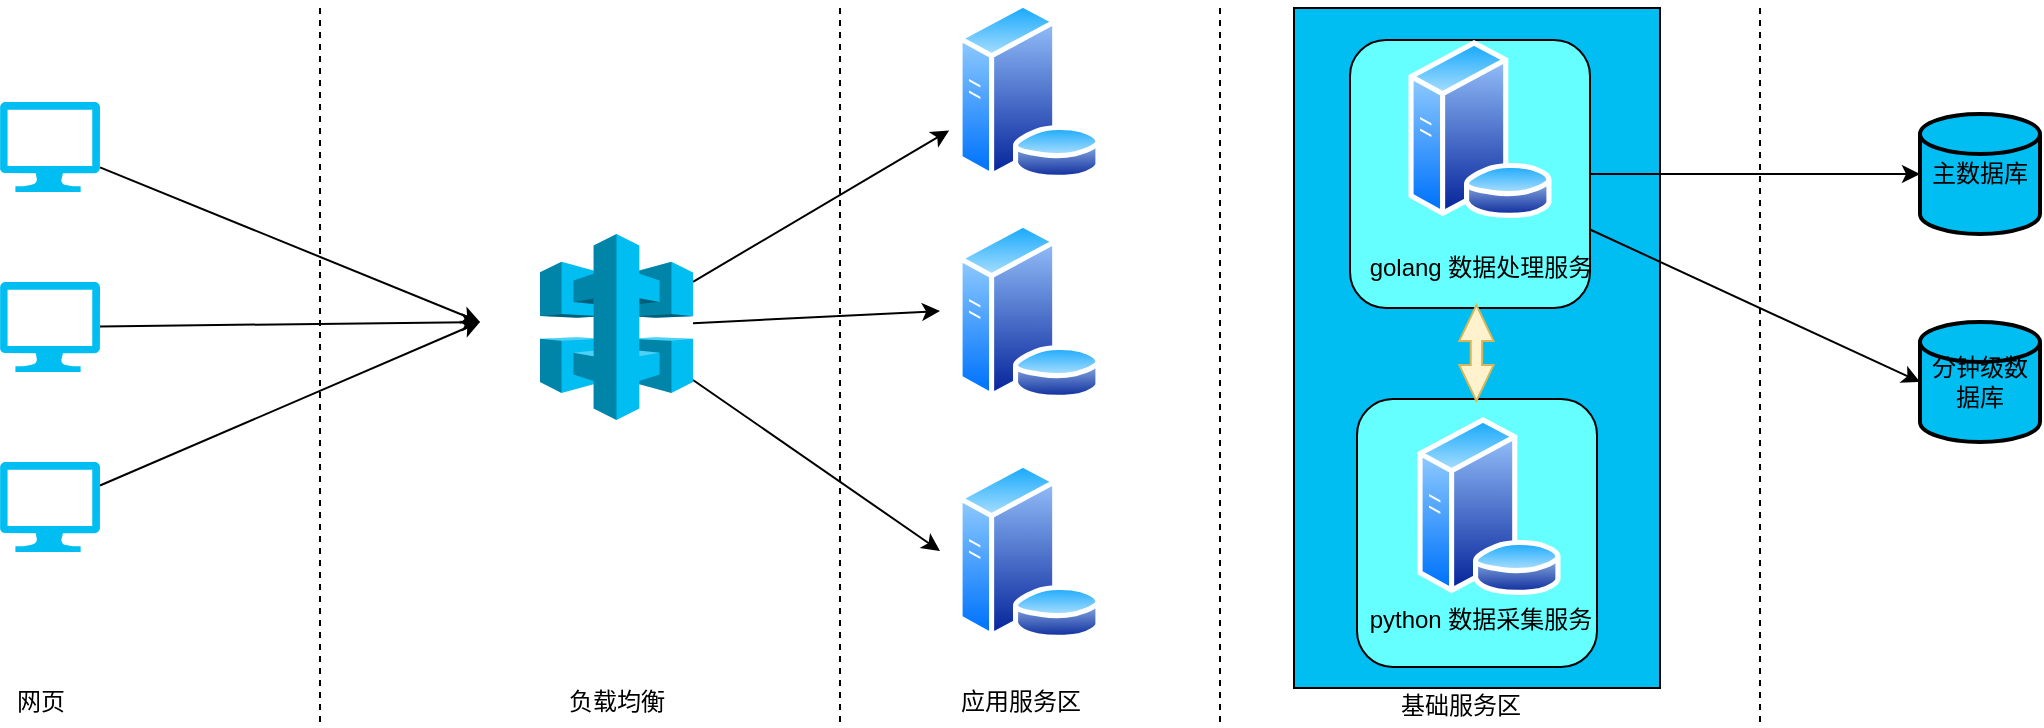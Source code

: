 <mxfile version="15.8.3" type="github">
  <diagram name="Page-1" id="7a6c530e-6e37-e111-ec74-82921da8cc10">
    <mxGraphModel dx="948" dy="542" grid="1" gridSize="10" guides="1" tooltips="1" connect="1" arrows="1" fold="1" page="1" pageScale="1.5" pageWidth="1169" pageHeight="826" background="none" math="0" shadow="0">
      <root>
        <mxCell id="0" style=";html=1;" />
        <mxCell id="1" style=";html=1;" parent="0" />
        <mxCell id="UQ-vGMDMijCBS2E-WO_m-31" value="" style="rounded=0;whiteSpace=wrap;html=1;fillColor=#00BEF2;" vertex="1" parent="1">
          <mxGeometry x="767" y="403" width="183" height="340" as="geometry" />
        </mxCell>
        <mxCell id="UQ-vGMDMijCBS2E-WO_m-36" value="" style="rounded=1;whiteSpace=wrap;html=1;fillColor=#66FFFF;" vertex="1" parent="1">
          <mxGeometry x="798.5" y="598.5" width="120" height="134" as="geometry" />
        </mxCell>
        <mxCell id="UQ-vGMDMijCBS2E-WO_m-44" style="edgeStyle=none;rounded=0;orthogonalLoop=1;jettySize=auto;html=1;entryX=0;entryY=0.5;entryDx=0;entryDy=0;entryPerimeter=0;" edge="1" parent="1" source="UQ-vGMDMijCBS2E-WO_m-35" target="UQ-vGMDMijCBS2E-WO_m-42">
          <mxGeometry relative="1" as="geometry" />
        </mxCell>
        <mxCell id="UQ-vGMDMijCBS2E-WO_m-45" style="edgeStyle=none;rounded=0;orthogonalLoop=1;jettySize=auto;html=1;entryX=0;entryY=0.5;entryDx=0;entryDy=0;entryPerimeter=0;" edge="1" parent="1" source="UQ-vGMDMijCBS2E-WO_m-35" target="UQ-vGMDMijCBS2E-WO_m-43">
          <mxGeometry relative="1" as="geometry" />
        </mxCell>
        <mxCell id="UQ-vGMDMijCBS2E-WO_m-35" value="" style="rounded=1;whiteSpace=wrap;html=1;fillColor=#66FFFF;" vertex="1" parent="1">
          <mxGeometry x="795" y="419" width="120" height="134" as="geometry" />
        </mxCell>
        <mxCell id="UQ-vGMDMijCBS2E-WO_m-7" style="rounded=0;orthogonalLoop=1;jettySize=auto;html=1;" edge="1" parent="1" source="UQ-vGMDMijCBS2E-WO_m-1">
          <mxGeometry relative="1" as="geometry">
            <mxPoint x="360" y="560" as="targetPoint" />
          </mxGeometry>
        </mxCell>
        <mxCell id="UQ-vGMDMijCBS2E-WO_m-1" value="" style="verticalLabelPosition=bottom;html=1;verticalAlign=top;align=center;strokeColor=none;fillColor=#00BEF2;shape=mxgraph.azure.computer;pointerEvents=1;" vertex="1" parent="1">
          <mxGeometry x="120" y="450" width="50" height="45" as="geometry" />
        </mxCell>
        <mxCell id="UQ-vGMDMijCBS2E-WO_m-9" style="edgeStyle=none;rounded=0;orthogonalLoop=1;jettySize=auto;html=1;" edge="1" parent="1" source="UQ-vGMDMijCBS2E-WO_m-2">
          <mxGeometry relative="1" as="geometry">
            <mxPoint x="360" y="560" as="targetPoint" />
          </mxGeometry>
        </mxCell>
        <mxCell id="UQ-vGMDMijCBS2E-WO_m-2" value="" style="verticalLabelPosition=bottom;html=1;verticalAlign=top;align=center;strokeColor=none;fillColor=#00BEF2;shape=mxgraph.azure.computer;pointerEvents=1;" vertex="1" parent="1">
          <mxGeometry x="120" y="540" width="50" height="45" as="geometry" />
        </mxCell>
        <mxCell id="UQ-vGMDMijCBS2E-WO_m-10" style="edgeStyle=none;rounded=0;orthogonalLoop=1;jettySize=auto;html=1;" edge="1" parent="1" source="UQ-vGMDMijCBS2E-WO_m-3">
          <mxGeometry relative="1" as="geometry">
            <mxPoint x="360" y="560" as="targetPoint" />
          </mxGeometry>
        </mxCell>
        <mxCell id="UQ-vGMDMijCBS2E-WO_m-3" value="" style="verticalLabelPosition=bottom;html=1;verticalAlign=top;align=center;strokeColor=none;fillColor=#00BEF2;shape=mxgraph.azure.computer;pointerEvents=1;" vertex="1" parent="1">
          <mxGeometry x="120" y="630" width="50" height="45" as="geometry" />
        </mxCell>
        <mxCell id="UQ-vGMDMijCBS2E-WO_m-6" value="" style="endArrow=none;dashed=1;html=1;rounded=0;" edge="1" parent="1">
          <mxGeometry width="50" height="50" relative="1" as="geometry">
            <mxPoint x="280" y="760" as="sourcePoint" />
            <mxPoint x="280" y="400" as="targetPoint" />
          </mxGeometry>
        </mxCell>
        <mxCell id="UQ-vGMDMijCBS2E-WO_m-24" style="edgeStyle=none;rounded=0;orthogonalLoop=1;jettySize=auto;html=1;entryX=0;entryY=0.75;entryDx=0;entryDy=0;" edge="1" parent="1" source="UQ-vGMDMijCBS2E-WO_m-14" target="UQ-vGMDMijCBS2E-WO_m-18">
          <mxGeometry relative="1" as="geometry" />
        </mxCell>
        <mxCell id="UQ-vGMDMijCBS2E-WO_m-25" style="edgeStyle=none;rounded=0;orthogonalLoop=1;jettySize=auto;html=1;entryX=0;entryY=0.5;entryDx=0;entryDy=0;" edge="1" parent="1" source="UQ-vGMDMijCBS2E-WO_m-14" target="UQ-vGMDMijCBS2E-WO_m-21">
          <mxGeometry relative="1" as="geometry" />
        </mxCell>
        <mxCell id="UQ-vGMDMijCBS2E-WO_m-26" style="edgeStyle=none;rounded=0;orthogonalLoop=1;jettySize=auto;html=1;entryX=0;entryY=0.5;entryDx=0;entryDy=0;" edge="1" parent="1" source="UQ-vGMDMijCBS2E-WO_m-14" target="UQ-vGMDMijCBS2E-WO_m-22">
          <mxGeometry relative="1" as="geometry" />
        </mxCell>
        <mxCell id="UQ-vGMDMijCBS2E-WO_m-14" value="" style="outlineConnect=0;dashed=0;verticalLabelPosition=bottom;verticalAlign=top;align=center;html=1;shape=mxgraph.aws3.api_gateway;fillColor=#00BEF2;gradientColor=none;" vertex="1" parent="1">
          <mxGeometry x="390" y="516" width="76.5" height="93" as="geometry" />
        </mxCell>
        <mxCell id="UQ-vGMDMijCBS2E-WO_m-15" value="负载均衡" style="text;html=1;align=center;verticalAlign=middle;resizable=0;points=[];autosize=1;strokeColor=none;fillColor=none;" vertex="1" parent="1">
          <mxGeometry x="398.25" y="740" width="60" height="20" as="geometry" />
        </mxCell>
        <mxCell id="UQ-vGMDMijCBS2E-WO_m-16" value="网页" style="text;html=1;align=center;verticalAlign=middle;resizable=0;points=[];autosize=1;strokeColor=none;fillColor=none;" vertex="1" parent="1">
          <mxGeometry x="120" y="740" width="40" height="20" as="geometry" />
        </mxCell>
        <mxCell id="UQ-vGMDMijCBS2E-WO_m-17" value="" style="endArrow=none;dashed=1;html=1;rounded=0;" edge="1" parent="1">
          <mxGeometry width="50" height="50" relative="1" as="geometry">
            <mxPoint x="540" y="760" as="sourcePoint" />
            <mxPoint x="540" y="400" as="targetPoint" />
          </mxGeometry>
        </mxCell>
        <mxCell id="UQ-vGMDMijCBS2E-WO_m-18" value="" style="aspect=fixed;perimeter=ellipsePerimeter;html=1;align=center;shadow=0;dashed=0;spacingTop=3;image;image=img/lib/active_directory/database_server.svg;fontFamily=Helvetica;fontSize=12;fontColor=rgba(0, 0, 0, 1);strokeColor=rgba(0, 0, 0, 1);fillColor=#00BEF2;" vertex="1" parent="1">
          <mxGeometry x="590" y="400" width="89" height="89" as="geometry" />
        </mxCell>
        <mxCell id="UQ-vGMDMijCBS2E-WO_m-21" value="" style="aspect=fixed;perimeter=ellipsePerimeter;html=1;align=center;shadow=0;dashed=0;spacingTop=3;image;image=img/lib/active_directory/database_server.svg;fontFamily=Helvetica;fontSize=12;fontColor=rgba(0, 0, 0, 1);strokeColor=rgba(0, 0, 0, 1);fillColor=#00BEF2;" vertex="1" parent="1">
          <mxGeometry x="590" y="510" width="89" height="89" as="geometry" />
        </mxCell>
        <mxCell id="UQ-vGMDMijCBS2E-WO_m-22" value="" style="aspect=fixed;perimeter=ellipsePerimeter;html=1;align=center;shadow=0;dashed=0;spacingTop=3;image;image=img/lib/active_directory/database_server.svg;fontFamily=Helvetica;fontSize=12;fontColor=rgba(0, 0, 0, 1);strokeColor=rgba(0, 0, 0, 1);fillColor=#00BEF2;" vertex="1" parent="1">
          <mxGeometry x="590" y="630" width="89" height="89" as="geometry" />
        </mxCell>
        <mxCell id="UQ-vGMDMijCBS2E-WO_m-23" value="应用服务区" style="text;html=1;align=center;verticalAlign=middle;resizable=0;points=[];autosize=1;strokeColor=none;fillColor=none;" vertex="1" parent="1">
          <mxGeometry x="590" y="740" width="80" height="20" as="geometry" />
        </mxCell>
        <mxCell id="UQ-vGMDMijCBS2E-WO_m-27" value="" style="endArrow=none;dashed=1;html=1;rounded=0;" edge="1" parent="1">
          <mxGeometry width="50" height="50" relative="1" as="geometry">
            <mxPoint x="730" y="760" as="sourcePoint" />
            <mxPoint x="730" y="400" as="targetPoint" />
          </mxGeometry>
        </mxCell>
        <mxCell id="UQ-vGMDMijCBS2E-WO_m-28" value="" style="aspect=fixed;perimeter=ellipsePerimeter;html=1;align=center;shadow=0;dashed=0;spacingTop=3;image;image=img/lib/active_directory/database_server.svg;fontFamily=Helvetica;fontSize=12;fontColor=rgba(0, 0, 0, 1);strokeColor=rgba(0, 0, 0, 1);fillColor=#00BEF2;" vertex="1" parent="1">
          <mxGeometry x="815.5" y="419" width="89" height="89" as="geometry" />
        </mxCell>
        <mxCell id="UQ-vGMDMijCBS2E-WO_m-32" value="" style="aspect=fixed;perimeter=ellipsePerimeter;html=1;align=center;shadow=0;dashed=0;spacingTop=3;image;image=img/lib/active_directory/database_server.svg;fontFamily=Helvetica;fontSize=12;fontColor=rgba(0, 0, 0, 1);strokeColor=rgba(0, 0, 0, 1);fillColor=#00BEF2;" vertex="1" parent="1">
          <mxGeometry x="820" y="607.5" width="89" height="89" as="geometry" />
        </mxCell>
        <mxCell id="UQ-vGMDMijCBS2E-WO_m-33" value="golang 数据处理服务" style="text;html=1;align=center;verticalAlign=middle;resizable=0;points=[];autosize=1;strokeColor=none;fillColor=none;" vertex="1" parent="1">
          <mxGeometry x="795" y="523" width="130" height="20" as="geometry" />
        </mxCell>
        <mxCell id="UQ-vGMDMijCBS2E-WO_m-34" value="python 数据采集服务" style="text;html=1;align=center;verticalAlign=middle;resizable=0;points=[];autosize=1;strokeColor=none;fillColor=none;" vertex="1" parent="1">
          <mxGeometry x="795" y="698.5" width="130" height="20" as="geometry" />
        </mxCell>
        <mxCell id="UQ-vGMDMijCBS2E-WO_m-39" value="" style="shape=flexArrow;endArrow=classic;startArrow=classic;html=1;rounded=0;width=5.714;startSize=5.646;startWidth=10.449;endWidth=10.449;endSize=5.646;fillColor=#fff2cc;strokeColor=#d6b656;" edge="1" parent="1">
          <mxGeometry width="100" height="100" relative="1" as="geometry">
            <mxPoint x="858.21" y="600" as="sourcePoint" />
            <mxPoint x="858.21" y="551" as="targetPoint" />
          </mxGeometry>
        </mxCell>
        <mxCell id="UQ-vGMDMijCBS2E-WO_m-40" value="基础服务区" style="text;html=1;align=center;verticalAlign=middle;resizable=0;points=[];autosize=1;strokeColor=none;fillColor=none;" vertex="1" parent="1">
          <mxGeometry x="810" y="742" width="80" height="20" as="geometry" />
        </mxCell>
        <mxCell id="UQ-vGMDMijCBS2E-WO_m-41" value="" style="endArrow=none;dashed=1;html=1;rounded=0;" edge="1" parent="1">
          <mxGeometry width="50" height="50" relative="1" as="geometry">
            <mxPoint x="1000" y="760" as="sourcePoint" />
            <mxPoint x="1000" y="400.0" as="targetPoint" />
          </mxGeometry>
        </mxCell>
        <mxCell id="UQ-vGMDMijCBS2E-WO_m-42" value="主数据库" style="strokeWidth=2;html=1;shape=mxgraph.flowchart.database;whiteSpace=wrap;fillColor=#00BEF2;" vertex="1" parent="1">
          <mxGeometry x="1080" y="456" width="60" height="60" as="geometry" />
        </mxCell>
        <mxCell id="UQ-vGMDMijCBS2E-WO_m-43" value="分钟级数据库" style="strokeWidth=2;html=1;shape=mxgraph.flowchart.database;whiteSpace=wrap;fillColor=#00BEF2;" vertex="1" parent="1">
          <mxGeometry x="1080" y="560" width="60" height="60" as="geometry" />
        </mxCell>
      </root>
    </mxGraphModel>
  </diagram>
</mxfile>
